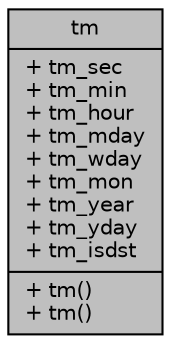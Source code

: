 digraph "tm"
{
  edge [fontname="Helvetica",fontsize="10",labelfontname="Helvetica",labelfontsize="10"];
  node [fontname="Helvetica",fontsize="10",shape=record];
  Node1 [label="{tm\n|+ tm_sec\l+ tm_min\l+ tm_hour\l+ tm_mday\l+ tm_wday\l+ tm_mon\l+ tm_year\l+ tm_yday\l+ tm_isdst\l|+ tm()\l+ tm()\l}",height=0.2,width=0.4,color="black", fillcolor="grey75", style="filled", fontcolor="black"];
}
